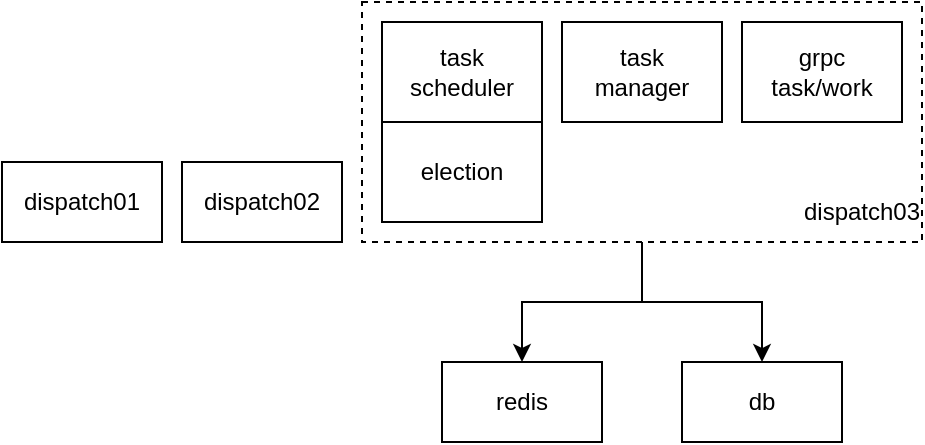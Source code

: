 <mxfile version="16.5.1" type="device"><diagram id="f4IYRlK-uM7cCs7YOpFD" name="第 1 页"><mxGraphModel dx="1420" dy="371" grid="1" gridSize="10" guides="1" tooltips="1" connect="1" arrows="1" fold="1" page="1" pageScale="1" pageWidth="827" pageHeight="1169" math="0" shadow="0"><root><mxCell id="0"/><mxCell id="1" parent="0"/><mxCell id="uyLigARQDh04pKQ0x0Mu-5" style="edgeStyle=orthogonalEdgeStyle;rounded=0;orthogonalLoop=1;jettySize=auto;html=1;" edge="1" parent="1" source="zvzkbB2Ag9XzSBhALk17-8" target="zvzkbB2Ag9XzSBhALk17-1"><mxGeometry relative="1" as="geometry"/></mxCell><mxCell id="uyLigARQDh04pKQ0x0Mu-6" style="edgeStyle=orthogonalEdgeStyle;rounded=0;orthogonalLoop=1;jettySize=auto;html=1;" edge="1" parent="1" source="zvzkbB2Ag9XzSBhALk17-8" target="zvzkbB2Ag9XzSBhALk17-3"><mxGeometry relative="1" as="geometry"/></mxCell><mxCell id="zvzkbB2Ag9XzSBhALk17-8" value="" style="rounded=0;whiteSpace=wrap;html=1;dashed=1;" parent="1" vertex="1"><mxGeometry x="80" y="60" width="280" height="120" as="geometry"/></mxCell><mxCell id="zvzkbB2Ag9XzSBhALk17-1" value="redis" style="rounded=0;whiteSpace=wrap;html=1;" parent="1" vertex="1"><mxGeometry x="120" y="240" width="80" height="40" as="geometry"/></mxCell><mxCell id="zvzkbB2Ag9XzSBhALk17-3" value="db" style="rounded=0;whiteSpace=wrap;html=1;" parent="1" vertex="1"><mxGeometry x="240" y="240" width="80" height="40" as="geometry"/></mxCell><mxCell id="zvzkbB2Ag9XzSBhALk17-4" value="dispatch01" style="rounded=0;whiteSpace=wrap;html=1;" parent="1" vertex="1"><mxGeometry x="-100" y="140" width="80" height="40" as="geometry"/></mxCell><mxCell id="zvzkbB2Ag9XzSBhALk17-5" value="dispatch02" style="rounded=0;whiteSpace=wrap;html=1;" parent="1" vertex="1"><mxGeometry x="-10" y="140" width="80" height="40" as="geometry"/></mxCell><mxCell id="zvzkbB2Ag9XzSBhALk17-9" value="dispatch03" style="text;html=1;strokeColor=none;fillColor=none;align=center;verticalAlign=middle;whiteSpace=wrap;rounded=0;" parent="1" vertex="1"><mxGeometry x="300" y="150" width="60" height="30" as="geometry"/></mxCell><mxCell id="uyLigARQDh04pKQ0x0Mu-1" value="election" style="rounded=0;whiteSpace=wrap;html=1;" vertex="1" parent="1"><mxGeometry x="90" y="120" width="80" height="50" as="geometry"/></mxCell><mxCell id="uyLigARQDh04pKQ0x0Mu-2" value="task&lt;br&gt;scheduler" style="rounded=0;whiteSpace=wrap;html=1;" vertex="1" parent="1"><mxGeometry x="90" y="70" width="80" height="50" as="geometry"/></mxCell><mxCell id="uyLigARQDh04pKQ0x0Mu-3" value="task&lt;br&gt;manager" style="rounded=0;whiteSpace=wrap;html=1;" vertex="1" parent="1"><mxGeometry x="180" y="70" width="80" height="50" as="geometry"/></mxCell><mxCell id="uyLigARQDh04pKQ0x0Mu-4" value="grpc&lt;br&gt;task/work" style="rounded=0;whiteSpace=wrap;html=1;" vertex="1" parent="1"><mxGeometry x="270" y="70" width="80" height="50" as="geometry"/></mxCell></root></mxGraphModel></diagram></mxfile>